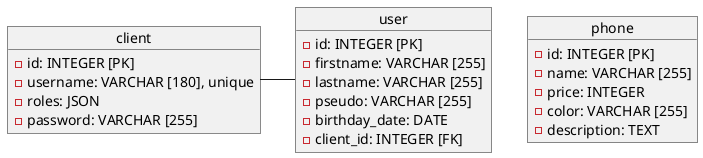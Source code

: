 @startuml
'https://plantuml.com/class-diagram

object client {
    -id: INTEGER [PK]
    -username: VARCHAR [180], unique
    -roles: JSON
    -password: VARCHAR [255]
}

object phone {
    -id: INTEGER [PK]
    -name: VARCHAR [255]
    -price: INTEGER
    -color: VARCHAR [255]
    -description: TEXT
}

object user {
   -id: INTEGER [PK]
   -firstname: VARCHAR [255]
   -lastname: VARCHAR [255]
   -pseudo: VARCHAR [255]
   -birthday_date: DATE
   -client_id: INTEGER [FK]
}

client - user

@enduml
